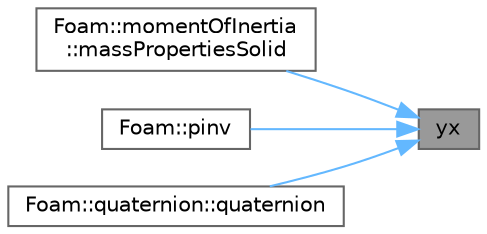 digraph "yx"
{
 // LATEX_PDF_SIZE
  bgcolor="transparent";
  edge [fontname=Helvetica,fontsize=10,labelfontname=Helvetica,labelfontsize=10];
  node [fontname=Helvetica,fontsize=10,shape=box,height=0.2,width=0.4];
  rankdir="RL";
  Node1 [id="Node000001",label="yx",height=0.2,width=0.4,color="gray40", fillcolor="grey60", style="filled", fontcolor="black",tooltip=" "];
  Node1 -> Node2 [id="edge1_Node000001_Node000002",dir="back",color="steelblue1",style="solid",tooltip=" "];
  Node2 [id="Node000002",label="Foam::momentOfInertia\l::massPropertiesSolid",height=0.2,width=0.4,color="grey40", fillcolor="white", style="filled",URL="$classFoam_1_1momentOfInertia.html#ac948fad3ba413d57d196458b12848db1",tooltip=" "];
  Node1 -> Node3 [id="edge2_Node000001_Node000003",dir="back",color="steelblue1",style="solid",tooltip=" "];
  Node3 [id="Node000003",label="Foam::pinv",height=0.2,width=0.4,color="grey40", fillcolor="white", style="filled",URL="$namespaceFoam.html#ad9cbac69056784b0d0c4584ce9665a7c",tooltip=" "];
  Node1 -> Node4 [id="edge3_Node000001_Node000004",dir="back",color="steelblue1",style="solid",tooltip=" "];
  Node4 [id="Node000004",label="Foam::quaternion::quaternion",height=0.2,width=0.4,color="grey40", fillcolor="white", style="filled",URL="$classFoam_1_1quaternion.html#ac16a816cff3e72c4375a6602b025d5ed",tooltip=" "];
}
